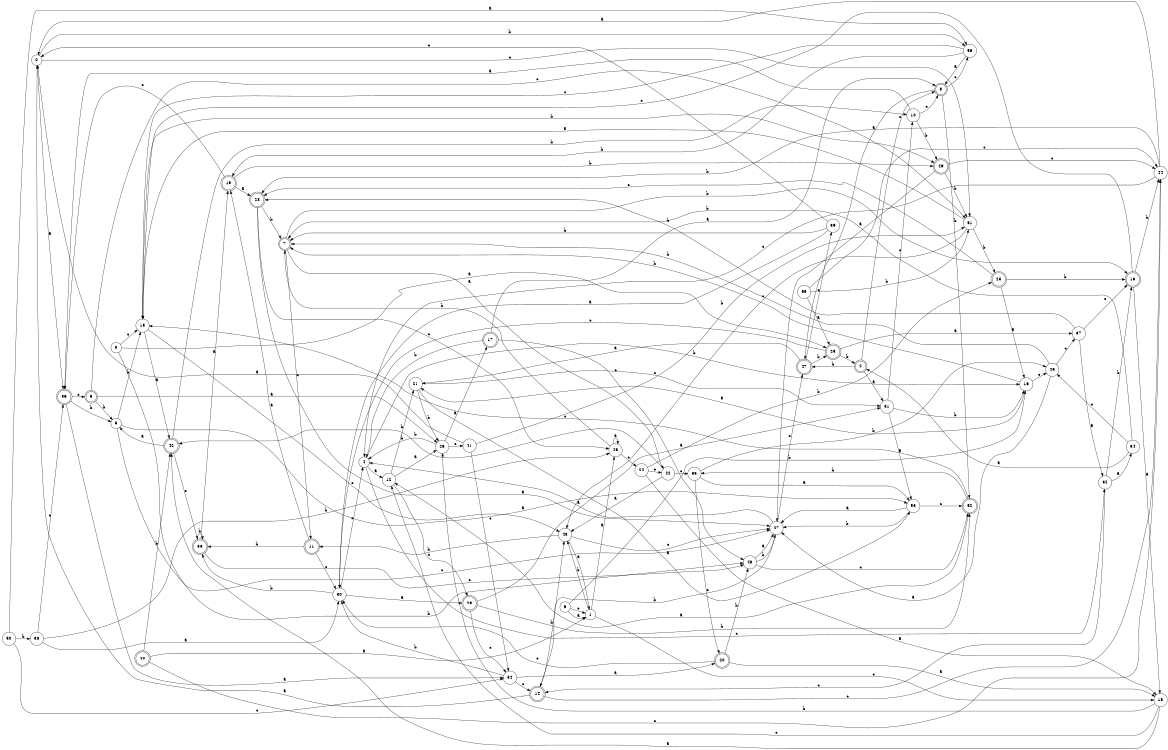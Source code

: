 digraph n46_2 {
__start0 [label="" shape="none"];

rankdir=LR;
size="8,5";

s0 [style="filled", color="black", fillcolor="white" shape="circle", label="0"];
s1 [style="filled", color="black", fillcolor="white" shape="circle", label="1"];
s2 [style="rounded,filled", color="black", fillcolor="white" shape="doublecircle", label="2"];
s3 [style="filled", color="black", fillcolor="white" shape="circle", label="3"];
s4 [style="filled", color="black", fillcolor="white" shape="circle", label="4"];
s5 [style="filled", color="black", fillcolor="white" shape="circle", label="5"];
s6 [style="rounded,filled", color="black", fillcolor="white" shape="doublecircle", label="6"];
s7 [style="rounded,filled", color="black", fillcolor="white" shape="doublecircle", label="7"];
s8 [style="rounded,filled", color="black", fillcolor="white" shape="doublecircle", label="8"];
s9 [style="filled", color="black", fillcolor="white" shape="circle", label="9"];
s10 [style="filled", color="black", fillcolor="white" shape="circle", label="10"];
s11 [style="rounded,filled", color="black", fillcolor="white" shape="doublecircle", label="11"];
s12 [style="filled", color="black", fillcolor="white" shape="circle", label="12"];
s13 [style="rounded,filled", color="black", fillcolor="white" shape="doublecircle", label="13"];
s14 [style="rounded,filled", color="black", fillcolor="white" shape="doublecircle", label="14"];
s15 [style="filled", color="black", fillcolor="white" shape="circle", label="15"];
s16 [style="filled", color="black", fillcolor="white" shape="circle", label="16"];
s17 [style="rounded,filled", color="black", fillcolor="white" shape="doublecircle", label="17"];
s18 [style="filled", color="black", fillcolor="white" shape="circle", label="18"];
s19 [style="rounded,filled", color="black", fillcolor="white" shape="doublecircle", label="19"];
s20 [style="rounded,filled", color="black", fillcolor="white" shape="doublecircle", label="20"];
s21 [style="filled", color="black", fillcolor="white" shape="circle", label="21"];
s22 [style="filled", color="black", fillcolor="white" shape="circle", label="22"];
s23 [style="rounded,filled", color="black", fillcolor="white" shape="doublecircle", label="23"];
s24 [style="filled", color="black", fillcolor="white" shape="circle", label="24"];
s25 [style="rounded,filled", color="black", fillcolor="white" shape="doublecircle", label="25"];
s26 [style="filled", color="black", fillcolor="white" shape="circle", label="26"];
s27 [style="filled", color="black", fillcolor="white" shape="circle", label="27"];
s28 [style="rounded,filled", color="black", fillcolor="white" shape="doublecircle", label="28"];
s29 [style="rounded,filled", color="black", fillcolor="white" shape="doublecircle", label="29"];
s30 [style="filled", color="black", fillcolor="white" shape="circle", label="30"];
s31 [style="filled", color="black", fillcolor="white" shape="circle", label="31"];
s32 [style="filled", color="black", fillcolor="white" shape="circle", label="32"];
s33 [style="rounded,filled", color="black", fillcolor="white" shape="doublecircle", label="33"];
s34 [style="filled", color="black", fillcolor="white" shape="circle", label="34"];
s35 [style="filled", color="black", fillcolor="white" shape="circle", label="35"];
s36 [style="rounded,filled", color="black", fillcolor="white" shape="doublecircle", label="36"];
s37 [style="filled", color="black", fillcolor="white" shape="circle", label="37"];
s38 [style="filled", color="black", fillcolor="white" shape="circle", label="38"];
s39 [style="filled", color="black", fillcolor="white" shape="circle", label="39"];
s40 [style="rounded,filled", color="black", fillcolor="white" shape="doublecircle", label="40"];
s41 [style="filled", color="black", fillcolor="white" shape="circle", label="41"];
s42 [style="rounded,filled", color="black", fillcolor="white" shape="doublecircle", label="42"];
s43 [style="filled", color="black", fillcolor="white" shape="circle", label="43"];
s44 [style="filled", color="black", fillcolor="white" shape="circle", label="44"];
s45 [style="filled", color="black", fillcolor="white" shape="circle", label="45"];
s46 [style="filled", color="black", fillcolor="white" shape="circle", label="46"];
s47 [style="rounded,filled", color="black", fillcolor="white" shape="doublecircle", label="47"];
s48 [style="filled", color="black", fillcolor="white" shape="circle", label="48"];
s49 [style="rounded,filled", color="black", fillcolor="white" shape="doublecircle", label="49"];
s50 [style="filled", color="black", fillcolor="white" shape="circle", label="50"];
s51 [style="filled", color="black", fillcolor="white" shape="circle", label="51"];
s52 [style="rounded,filled", color="black", fillcolor="white" shape="doublecircle", label="52"];
s53 [style="filled", color="black", fillcolor="white" shape="circle", label="53"];
s54 [style="filled", color="black", fillcolor="white" shape="circle", label="54"];
s55 [style="filled", color="black", fillcolor="white" shape="circle", label="55"];
s56 [style="filled", color="black", fillcolor="white" shape="circle", label="56"];
s0 -> s36 [label="a"];
s0 -> s56 [label="b"];
s0 -> s51 [label="c"];
s1 -> s45 [label="a"];
s1 -> s43 [label="b"];
s1 -> s18 [label="c"];
s2 -> s31 [label="a"];
s2 -> s47 [label="b"];
s2 -> s8 [label="c"];
s3 -> s25 [label="a"];
s3 -> s48 [label="b"];
s3 -> s15 [label="c"];
s4 -> s12 [label="a"];
s4 -> s16 [label="b"];
s4 -> s32 [label="c"];
s5 -> s53 [label="a"];
s5 -> s15 [label="b"];
s5 -> s27 [label="c"];
s6 -> s26 [label="a"];
s6 -> s5 [label="b"];
s6 -> s51 [label="c"];
s7 -> s22 [label="a"];
s7 -> s13 [label="b"];
s7 -> s11 [label="c"];
s8 -> s47 [label="a"];
s8 -> s52 [label="b"];
s8 -> s56 [label="c"];
s9 -> s1 [label="a"];
s9 -> s16 [label="b"];
s9 -> s1 [label="c"];
s10 -> s36 [label="a"];
s10 -> s49 [label="b"];
s10 -> s8 [label="c"];
s11 -> s19 [label="a"];
s11 -> s33 [label="b"];
s11 -> s30 [label="c"];
s12 -> s26 [label="a"];
s12 -> s21 [label="b"];
s12 -> s29 [label="c"];
s13 -> s18 [label="a"];
s13 -> s44 [label="b"];
s13 -> s15 [label="c"];
s14 -> s0 [label="a"];
s14 -> s43 [label="b"];
s14 -> s44 [label="c"];
s15 -> s42 [label="a"];
s15 -> s49 [label="b"];
s15 -> s43 [label="c"];
s16 -> s21 [label="a"];
s16 -> s7 [label="b"];
s16 -> s46 [label="c"];
s17 -> s8 [label="a"];
s17 -> s4 [label="b"];
s17 -> s48 [label="c"];
s18 -> s42 [label="a"];
s18 -> s26 [label="b"];
s18 -> s12 [label="c"];
s19 -> s28 [label="a"];
s19 -> s49 [label="b"];
s19 -> s36 [label="c"];
s20 -> s18 [label="a"];
s20 -> s48 [label="b"];
s20 -> s30 [label="c"];
s21 -> s53 [label="a"];
s21 -> s26 [label="b"];
s21 -> s31 [label="c"];
s22 -> s43 [label="a"];
s22 -> s42 [label="b"];
s22 -> s35 [label="c"];
s23 -> s16 [label="a"];
s23 -> s13 [label="b"];
s23 -> s28 [label="c"];
s24 -> s18 [label="a"];
s24 -> s23 [label="b"];
s24 -> s22 [label="c"];
s25 -> s37 [label="a"];
s25 -> s2 [label="b"];
s25 -> s30 [label="c"];
s26 -> s17 [label="a"];
s26 -> s4 [label="b"];
s26 -> s41 [label="c"];
s27 -> s4 [label="a"];
s27 -> s14 [label="b"];
s27 -> s47 [label="c"];
s28 -> s27 [label="a"];
s28 -> s7 [label="b"];
s28 -> s45 [label="c"];
s29 -> s31 [label="a"];
s29 -> s52 [label="b"];
s29 -> s54 [label="c"];
s30 -> s29 [label="a"];
s30 -> s33 [label="b"];
s30 -> s4 [label="c"];
s31 -> s53 [label="a"];
s31 -> s16 [label="b"];
s31 -> s10 [label="c"];
s32 -> s34 [label="a"];
s32 -> s13 [label="b"];
s32 -> s14 [label="c"];
s33 -> s19 [label="a"];
s33 -> s33 [label="b"];
s33 -> s48 [label="c"];
s34 -> s2 [label="a"];
s34 -> s7 [label="b"];
s34 -> s46 [label="c"];
s35 -> s53 [label="a"];
s35 -> s46 [label="b"];
s35 -> s20 [label="c"];
s36 -> s54 [label="a"];
s36 -> s5 [label="b"];
s36 -> s6 [label="c"];
s37 -> s32 [label="a"];
s37 -> s28 [label="b"];
s37 -> s13 [label="c"];
s38 -> s30 [label="a"];
s38 -> s45 [label="b"];
s38 -> s36 [label="c"];
s39 -> s30 [label="a"];
s39 -> s7 [label="b"];
s39 -> s0 [label="c"];
s40 -> s1 [label="a"];
s40 -> s42 [label="b"];
s40 -> s44 [label="c"];
s41 -> s0 [label="a"];
s41 -> s51 [label="b"];
s41 -> s54 [label="c"];
s42 -> s5 [label="a"];
s42 -> s10 [label="b"];
s42 -> s33 [label="c"];
s43 -> s1 [label="a"];
s43 -> s11 [label="b"];
s43 -> s27 [label="c"];
s44 -> s0 [label="a"];
s44 -> s28 [label="b"];
s44 -> s4 [label="c"];
s45 -> s45 [label="a"];
s45 -> s7 [label="b"];
s45 -> s24 [label="c"];
s46 -> s27 [label="a"];
s46 -> s7 [label="b"];
s46 -> s37 [label="c"];
s47 -> s21 [label="a"];
s47 -> s25 [label="b"];
s47 -> s39 [label="c"];
s48 -> s27 [label="a"];
s48 -> s27 [label="b"];
s48 -> s52 [label="c"];
s49 -> s27 [label="a"];
s49 -> s51 [label="b"];
s49 -> s44 [label="c"];
s50 -> s56 [label="a"];
s50 -> s38 [label="b"];
s50 -> s54 [label="c"];
s51 -> s15 [label="a"];
s51 -> s23 [label="b"];
s51 -> s43 [label="c"];
s52 -> s12 [label="a"];
s52 -> s35 [label="b"];
s52 -> s15 [label="c"];
s53 -> s27 [label="a"];
s53 -> s27 [label="b"];
s53 -> s52 [label="c"];
s54 -> s20 [label="a"];
s54 -> s30 [label="b"];
s54 -> s14 [label="c"];
s55 -> s25 [label="a"];
s55 -> s51 [label="b"];
s55 -> s44 [label="c"];
s56 -> s8 [label="a"];
s56 -> s19 [label="b"];
s56 -> s15 [label="c"];

}